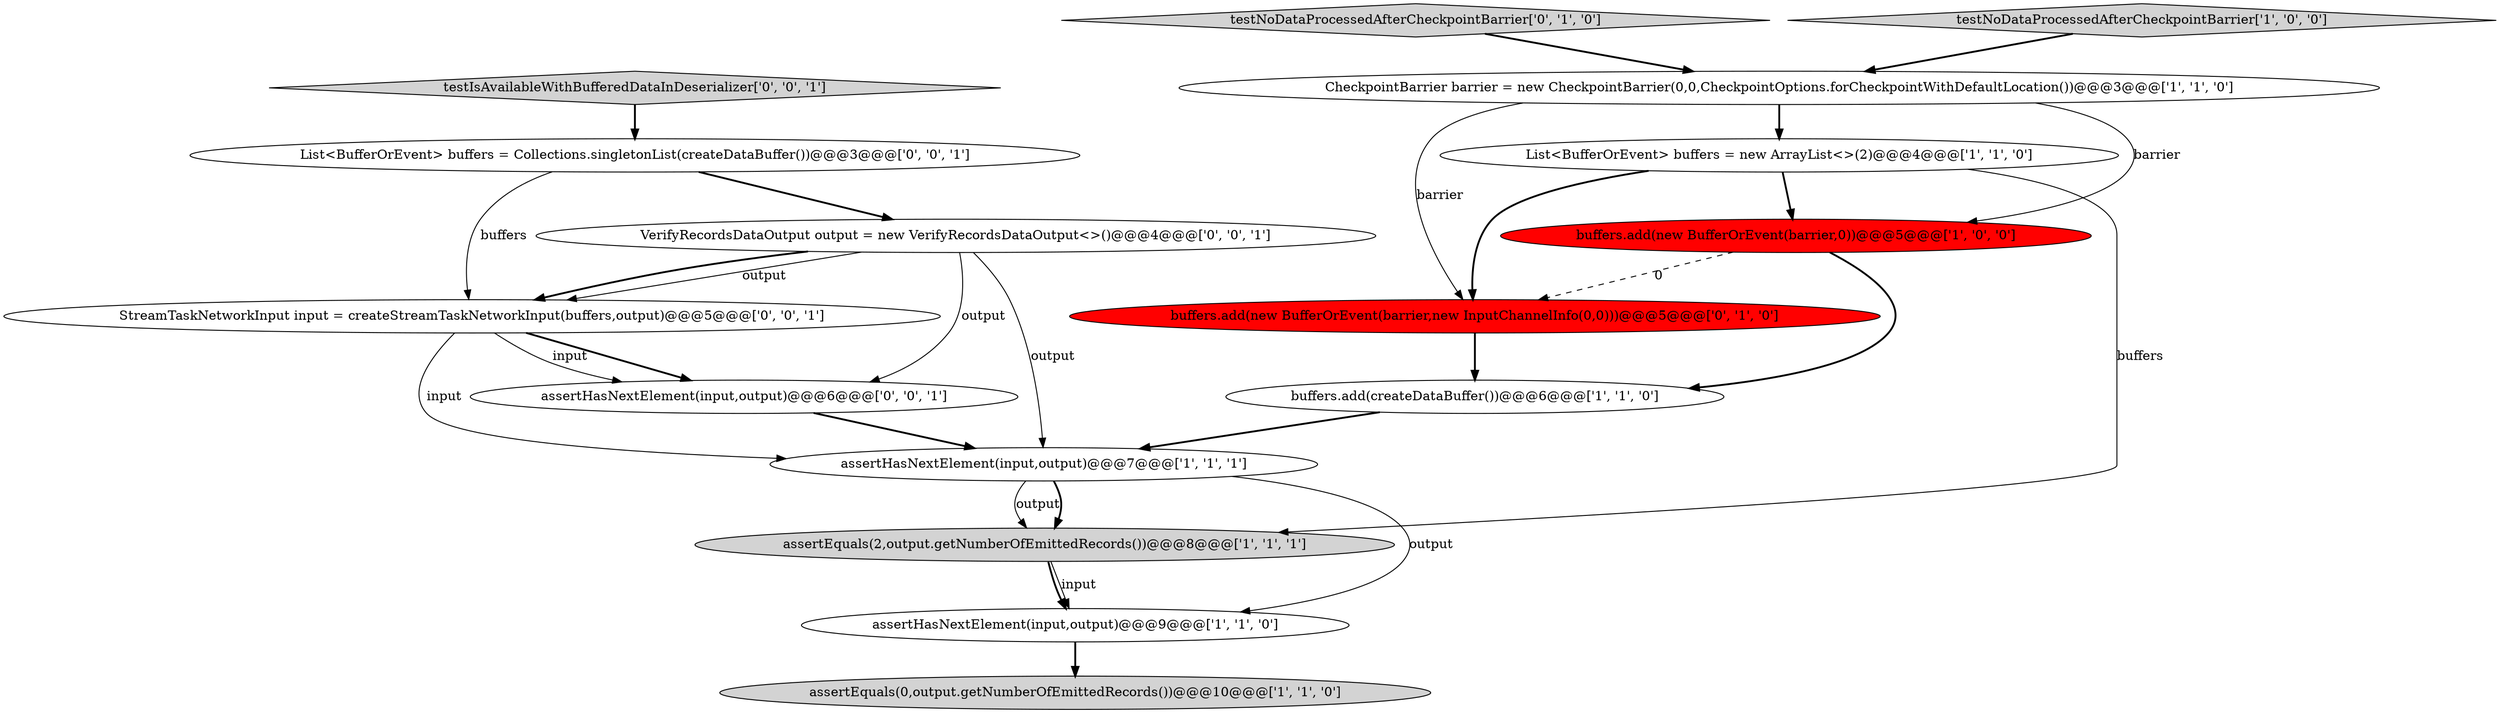 digraph {
12 [style = filled, label = "testIsAvailableWithBufferedDataInDeserializer['0', '0', '1']", fillcolor = lightgray, shape = diamond image = "AAA0AAABBB3BBB"];
3 [style = filled, label = "buffers.add(createDataBuffer())@@@6@@@['1', '1', '0']", fillcolor = white, shape = ellipse image = "AAA0AAABBB1BBB"];
4 [style = filled, label = "assertHasNextElement(input,output)@@@9@@@['1', '1', '0']", fillcolor = white, shape = ellipse image = "AAA0AAABBB1BBB"];
5 [style = filled, label = "List<BufferOrEvent> buffers = new ArrayList<>(2)@@@4@@@['1', '1', '0']", fillcolor = white, shape = ellipse image = "AAA0AAABBB1BBB"];
2 [style = filled, label = "buffers.add(new BufferOrEvent(barrier,0))@@@5@@@['1', '0', '0']", fillcolor = red, shape = ellipse image = "AAA1AAABBB1BBB"];
0 [style = filled, label = "CheckpointBarrier barrier = new CheckpointBarrier(0,0,CheckpointOptions.forCheckpointWithDefaultLocation())@@@3@@@['1', '1', '0']", fillcolor = white, shape = ellipse image = "AAA0AAABBB1BBB"];
9 [style = filled, label = "testNoDataProcessedAfterCheckpointBarrier['0', '1', '0']", fillcolor = lightgray, shape = diamond image = "AAA0AAABBB2BBB"];
11 [style = filled, label = "StreamTaskNetworkInput input = createStreamTaskNetworkInput(buffers,output)@@@5@@@['0', '0', '1']", fillcolor = white, shape = ellipse image = "AAA0AAABBB3BBB"];
7 [style = filled, label = "assertEquals(2,output.getNumberOfEmittedRecords())@@@8@@@['1', '1', '1']", fillcolor = lightgray, shape = ellipse image = "AAA0AAABBB1BBB"];
15 [style = filled, label = "VerifyRecordsDataOutput output = new VerifyRecordsDataOutput<>()@@@4@@@['0', '0', '1']", fillcolor = white, shape = ellipse image = "AAA0AAABBB3BBB"];
8 [style = filled, label = "testNoDataProcessedAfterCheckpointBarrier['1', '0', '0']", fillcolor = lightgray, shape = diamond image = "AAA0AAABBB1BBB"];
13 [style = filled, label = "List<BufferOrEvent> buffers = Collections.singletonList(createDataBuffer())@@@3@@@['0', '0', '1']", fillcolor = white, shape = ellipse image = "AAA0AAABBB3BBB"];
1 [style = filled, label = "assertEquals(0,output.getNumberOfEmittedRecords())@@@10@@@['1', '1', '0']", fillcolor = lightgray, shape = ellipse image = "AAA0AAABBB1BBB"];
14 [style = filled, label = "assertHasNextElement(input,output)@@@6@@@['0', '0', '1']", fillcolor = white, shape = ellipse image = "AAA0AAABBB3BBB"];
10 [style = filled, label = "buffers.add(new BufferOrEvent(barrier,new InputChannelInfo(0,0)))@@@5@@@['0', '1', '0']", fillcolor = red, shape = ellipse image = "AAA1AAABBB2BBB"];
6 [style = filled, label = "assertHasNextElement(input,output)@@@7@@@['1', '1', '1']", fillcolor = white, shape = ellipse image = "AAA0AAABBB1BBB"];
5->10 [style = bold, label=""];
9->0 [style = bold, label=""];
11->14 [style = bold, label=""];
7->4 [style = solid, label="input"];
15->11 [style = solid, label="output"];
11->14 [style = solid, label="input"];
2->3 [style = bold, label=""];
3->6 [style = bold, label=""];
10->3 [style = bold, label=""];
13->11 [style = solid, label="buffers"];
7->4 [style = bold, label=""];
11->6 [style = solid, label="input"];
2->10 [style = dashed, label="0"];
8->0 [style = bold, label=""];
12->13 [style = bold, label=""];
15->6 [style = solid, label="output"];
5->2 [style = bold, label=""];
15->11 [style = bold, label=""];
6->7 [style = solid, label="output"];
0->10 [style = solid, label="barrier"];
15->14 [style = solid, label="output"];
4->1 [style = bold, label=""];
13->15 [style = bold, label=""];
6->7 [style = bold, label=""];
6->4 [style = solid, label="output"];
5->7 [style = solid, label="buffers"];
14->6 [style = bold, label=""];
0->2 [style = solid, label="barrier"];
0->5 [style = bold, label=""];
}
